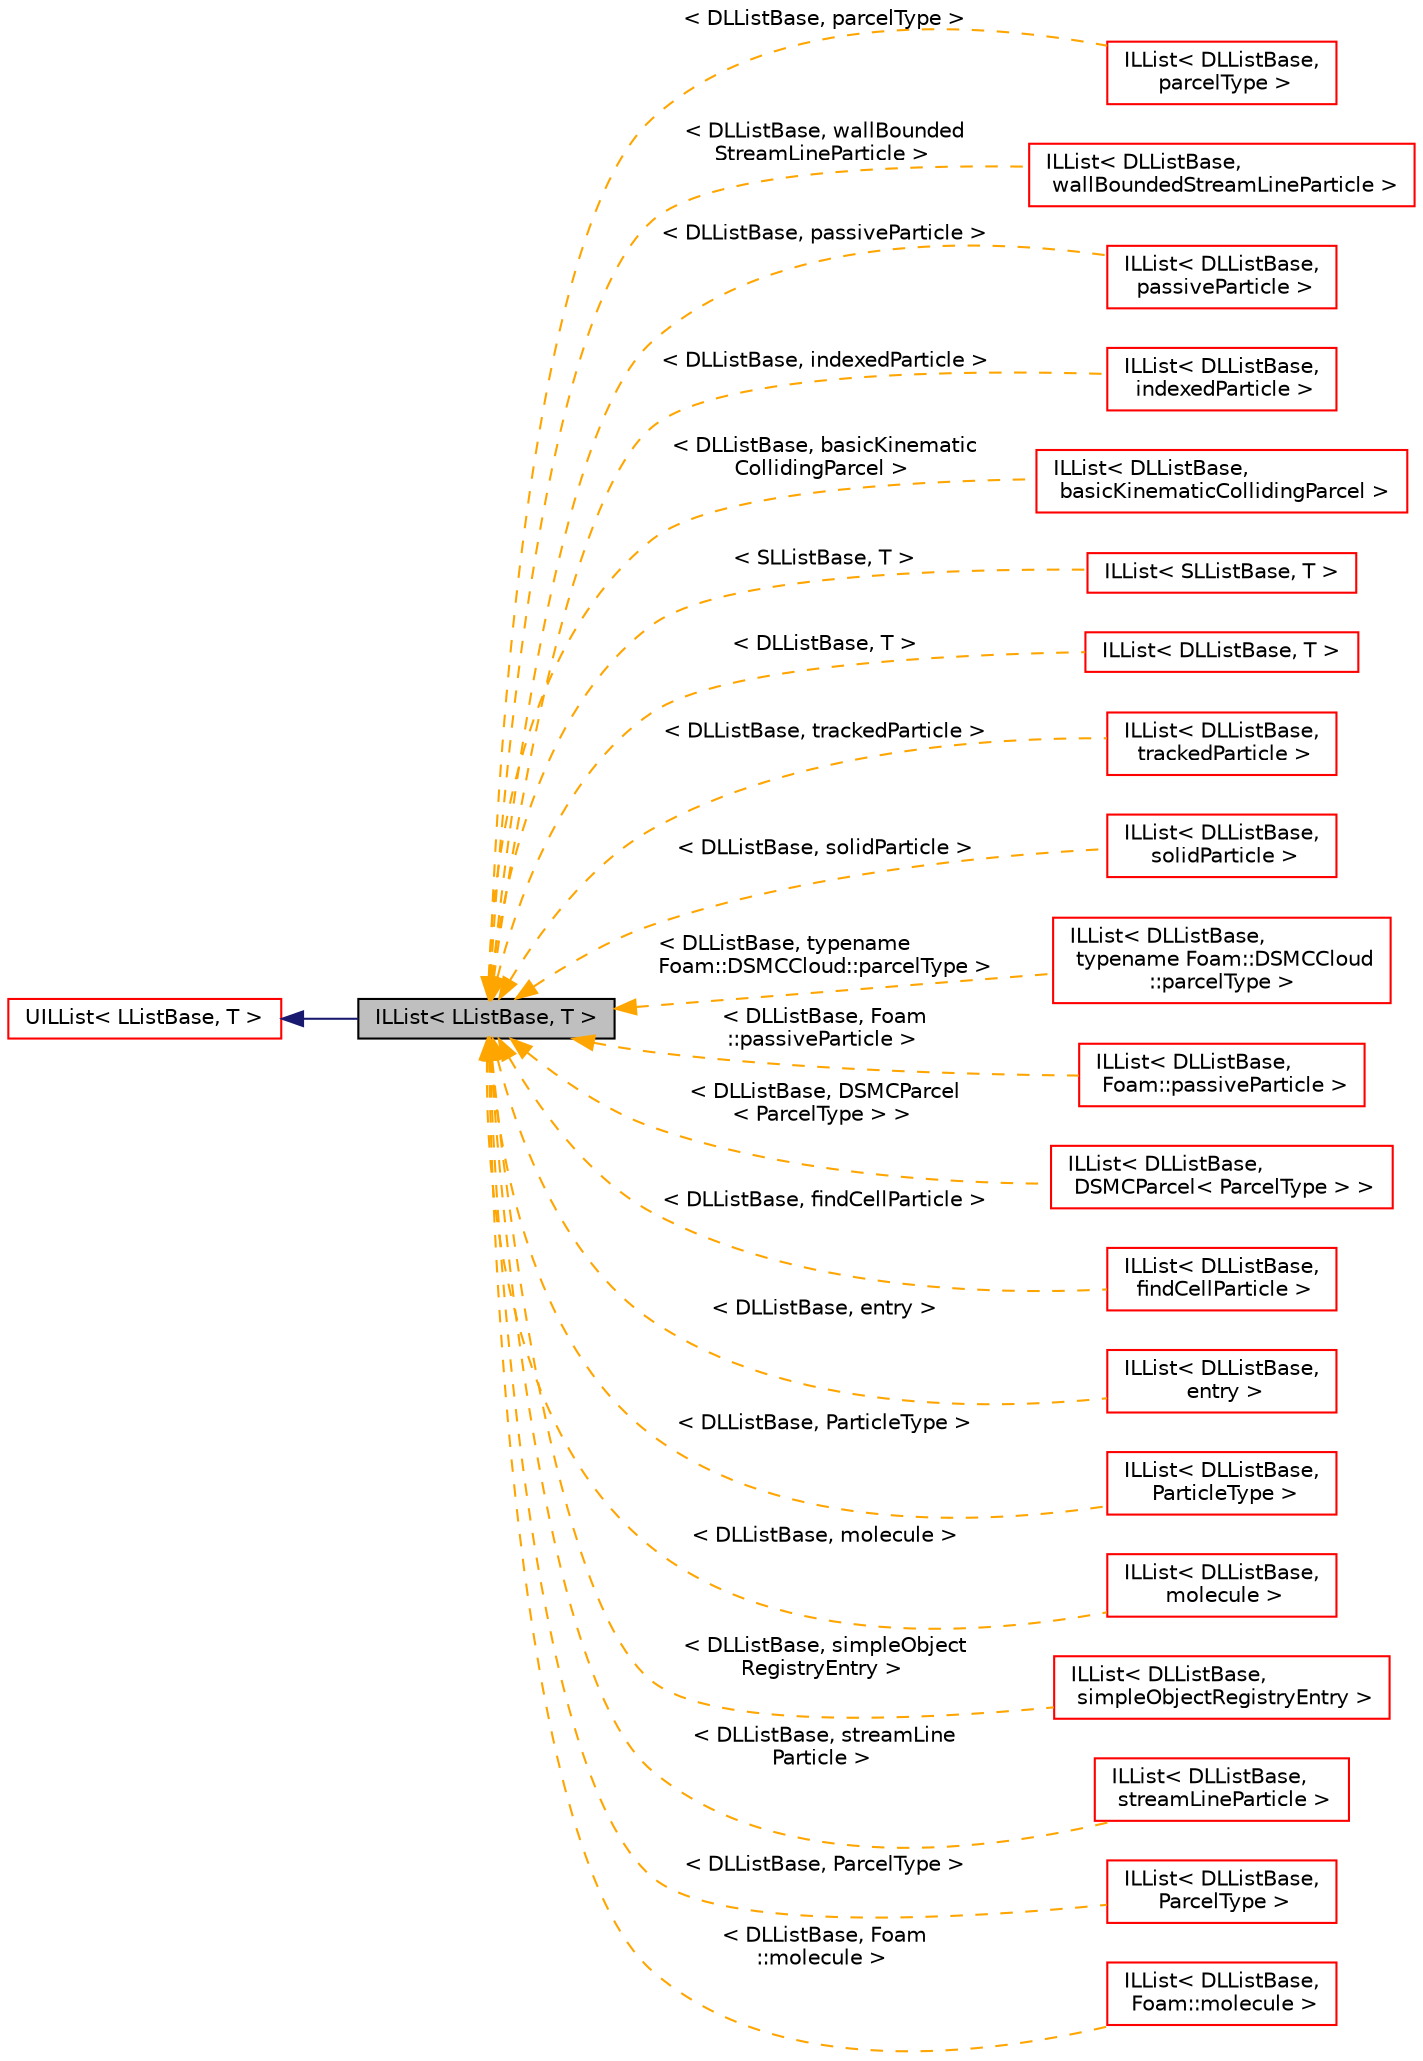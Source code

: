 digraph "ILList&lt; LListBase, T &gt;"
{
  bgcolor="transparent";
  edge [fontname="Helvetica",fontsize="10",labelfontname="Helvetica",labelfontsize="10"];
  node [fontname="Helvetica",fontsize="10",shape=record];
  rankdir="LR";
  Node1 [label="ILList\< LListBase, T \>",height=0.2,width=0.4,color="black", fillcolor="grey75", style="filled", fontcolor="black"];
  Node2 -> Node1 [dir="back",color="midnightblue",fontsize="10",style="solid",fontname="Helvetica"];
  Node2 [label="UILList\< LListBase, T \>",height=0.2,width=0.4,color="red",URL="$a02846.html",tooltip="Template class for intrusive linked lists. "];
  Node1 -> Node3 [dir="back",color="orange",fontsize="10",style="dashed",label=" \< DLListBase, parcelType \>" ,fontname="Helvetica"];
  Node3 [label="ILList\< DLListBase,\l parcelType \>",height=0.2,width=0.4,color="red",URL="$a01056.html"];
  Node1 -> Node4 [dir="back",color="orange",fontsize="10",style="dashed",label=" \< DLListBase, wallBounded\lStreamLineParticle \>" ,fontname="Helvetica"];
  Node4 [label="ILList\< DLListBase,\l wallBoundedStreamLineParticle \>",height=0.2,width=0.4,color="red",URL="$a01056.html"];
  Node1 -> Node5 [dir="back",color="orange",fontsize="10",style="dashed",label=" \< DLListBase, passiveParticle \>" ,fontname="Helvetica"];
  Node5 [label="ILList\< DLListBase,\l passiveParticle \>",height=0.2,width=0.4,color="red",URL="$a01056.html"];
  Node1 -> Node6 [dir="back",color="orange",fontsize="10",style="dashed",label=" \< DLListBase, indexedParticle \>" ,fontname="Helvetica"];
  Node6 [label="ILList\< DLListBase,\l indexedParticle \>",height=0.2,width=0.4,color="red",URL="$a01056.html"];
  Node1 -> Node7 [dir="back",color="orange",fontsize="10",style="dashed",label=" \< DLListBase, basicKinematic\lCollidingParcel \>" ,fontname="Helvetica"];
  Node7 [label="ILList\< DLListBase,\l basicKinematicCollidingParcel \>",height=0.2,width=0.4,color="red",URL="$a01056.html"];
  Node1 -> Node8 [dir="back",color="orange",fontsize="10",style="dashed",label=" \< SLListBase, T \>" ,fontname="Helvetica"];
  Node8 [label="ILList\< SLListBase, T \>",height=0.2,width=0.4,color="red",URL="$a01056.html"];
  Node1 -> Node9 [dir="back",color="orange",fontsize="10",style="dashed",label=" \< DLListBase, T \>" ,fontname="Helvetica"];
  Node9 [label="ILList\< DLListBase, T \>",height=0.2,width=0.4,color="red",URL="$a01056.html"];
  Node1 -> Node10 [dir="back",color="orange",fontsize="10",style="dashed",label=" \< DLListBase, trackedParticle \>" ,fontname="Helvetica"];
  Node10 [label="ILList\< DLListBase,\l trackedParticle \>",height=0.2,width=0.4,color="red",URL="$a01056.html"];
  Node1 -> Node11 [dir="back",color="orange",fontsize="10",style="dashed",label=" \< DLListBase, solidParticle \>" ,fontname="Helvetica"];
  Node11 [label="ILList\< DLListBase,\l solidParticle \>",height=0.2,width=0.4,color="red",URL="$a01056.html"];
  Node1 -> Node12 [dir="back",color="orange",fontsize="10",style="dashed",label=" \< DLListBase, typename\l Foam::DSMCCloud::parcelType \>" ,fontname="Helvetica"];
  Node12 [label="ILList\< DLListBase,\l typename Foam::DSMCCloud\l::parcelType \>",height=0.2,width=0.4,color="red",URL="$a01056.html"];
  Node1 -> Node13 [dir="back",color="orange",fontsize="10",style="dashed",label=" \< DLListBase, Foam\l::passiveParticle \>" ,fontname="Helvetica"];
  Node13 [label="ILList\< DLListBase,\l Foam::passiveParticle \>",height=0.2,width=0.4,color="red",URL="$a01056.html"];
  Node1 -> Node14 [dir="back",color="orange",fontsize="10",style="dashed",label=" \< DLListBase, DSMCParcel\l\< ParcelType \> \>" ,fontname="Helvetica"];
  Node14 [label="ILList\< DLListBase,\l DSMCParcel\< ParcelType \> \>",height=0.2,width=0.4,color="red",URL="$a01056.html"];
  Node1 -> Node15 [dir="back",color="orange",fontsize="10",style="dashed",label=" \< DLListBase, findCellParticle \>" ,fontname="Helvetica"];
  Node15 [label="ILList\< DLListBase,\l findCellParticle \>",height=0.2,width=0.4,color="red",URL="$a01056.html"];
  Node1 -> Node16 [dir="back",color="orange",fontsize="10",style="dashed",label=" \< DLListBase, entry \>" ,fontname="Helvetica"];
  Node16 [label="ILList\< DLListBase,\l entry \>",height=0.2,width=0.4,color="red",URL="$a01056.html"];
  Node1 -> Node17 [dir="back",color="orange",fontsize="10",style="dashed",label=" \< DLListBase, ParticleType \>" ,fontname="Helvetica"];
  Node17 [label="ILList\< DLListBase,\l ParticleType \>",height=0.2,width=0.4,color="red",URL="$a01056.html"];
  Node1 -> Node18 [dir="back",color="orange",fontsize="10",style="dashed",label=" \< DLListBase, molecule \>" ,fontname="Helvetica"];
  Node18 [label="ILList\< DLListBase,\l molecule \>",height=0.2,width=0.4,color="red",URL="$a01056.html"];
  Node1 -> Node19 [dir="back",color="orange",fontsize="10",style="dashed",label=" \< DLListBase, simpleObject\lRegistryEntry \>" ,fontname="Helvetica"];
  Node19 [label="ILList\< DLListBase,\l simpleObjectRegistryEntry \>",height=0.2,width=0.4,color="red",URL="$a01056.html"];
  Node1 -> Node20 [dir="back",color="orange",fontsize="10",style="dashed",label=" \< DLListBase, streamLine\lParticle \>" ,fontname="Helvetica"];
  Node20 [label="ILList\< DLListBase,\l streamLineParticle \>",height=0.2,width=0.4,color="red",URL="$a01056.html"];
  Node1 -> Node21 [dir="back",color="orange",fontsize="10",style="dashed",label=" \< DLListBase, ParcelType \>" ,fontname="Helvetica"];
  Node21 [label="ILList\< DLListBase,\l ParcelType \>",height=0.2,width=0.4,color="red",URL="$a01056.html"];
  Node1 -> Node22 [dir="back",color="orange",fontsize="10",style="dashed",label=" \< DLListBase, Foam\l::molecule \>" ,fontname="Helvetica"];
  Node22 [label="ILList\< DLListBase,\l Foam::molecule \>",height=0.2,width=0.4,color="red",URL="$a01056.html"];
}
